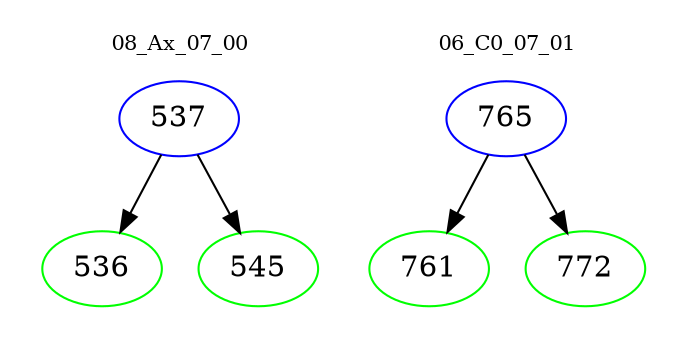 digraph{
subgraph cluster_0 {
color = white
label = "08_Ax_07_00";
fontsize=10;
T0_537 [label="537", color="blue"]
T0_537 -> T0_536 [color="black"]
T0_536 [label="536", color="green"]
T0_537 -> T0_545 [color="black"]
T0_545 [label="545", color="green"]
}
subgraph cluster_1 {
color = white
label = "06_C0_07_01";
fontsize=10;
T1_765 [label="765", color="blue"]
T1_765 -> T1_761 [color="black"]
T1_761 [label="761", color="green"]
T1_765 -> T1_772 [color="black"]
T1_772 [label="772", color="green"]
}
}

